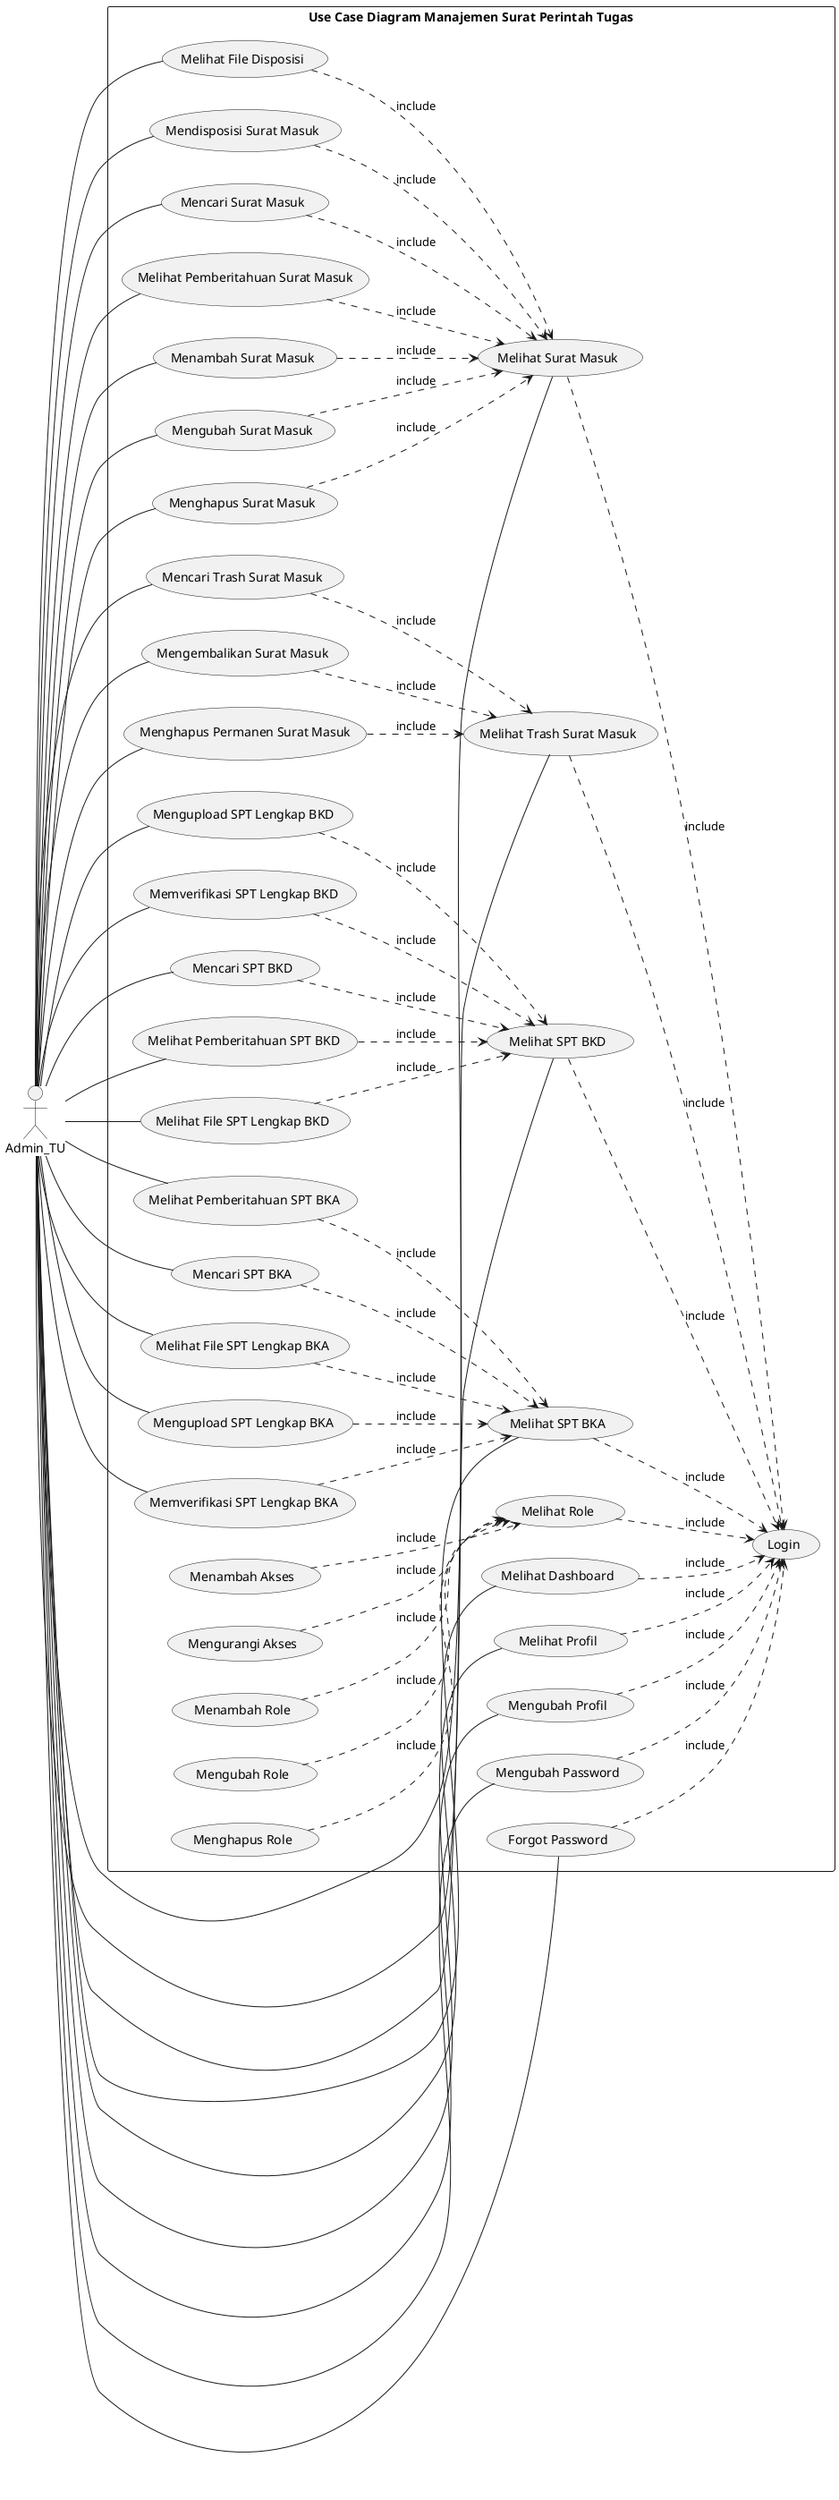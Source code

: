@startuml UsecaseMSPT
Left to Right Direction
skinParam packageStyle rectangle

actor Admin_TU

rectangle "Use Case Diagram Manajemen Surat Perintah Tugas"{

    Admin_TU -- (Melihat Dashboard)
    Admin_TU -- (Melihat Profil)
    Admin_TU -- (Mengubah Profil)
    Admin_TU-- (Mengubah Password)
    Admin_TU -- (Forgot Password)
    Admin_TU -- (Melihat Surat Masuk)
    Admin_TU -- (Menambah Surat Masuk)
    Admin_TU -- (Mengubah Surat Masuk)
    Admin_TU -- (Menghapus Surat Masuk)
    Admin_TU -- (Melihat File Disposisi)
    Admin_TU -- (Mendisposisi Surat Masuk)
    Admin_TU -- (Melihat Trash Surat Masuk)
    Admin_TU -- (Mengembalikan Surat Masuk)
    Admin_TU -- (Menghapus Permanen Surat Masuk)
    Admin_TU -- (Melihat SPT BKD)
    Admin_TU -- (Melihat File SPT Lengkap BKD)
    Admin_TU -- (Mengupload SPT Lengkap BKD)
    Admin_TU -- (Memverifikasi SPT Lengkap BKD)
    Admin_TU -- (Melihat SPT BKA)
    Admin_TU -- (Melihat File SPT Lengkap BKA)
    Admin_TU -- (Mengupload SPT Lengkap BKA)
    Admin_TU -- (Memverifikasi SPT Lengkap BKA)
    Admin_TU -- (Mencari Surat Masuk)
    Admin_TU -- (Mencari Trash Surat Masuk)
    Admin_TU -- (Mencari SPT BKD)
    Admin_TU -- (Mencari SPT BKA)
    Admin_TU -- (Melihat Pemberitahuan Surat Masuk)
    Admin_TU -- (Melihat Pemberitahuan SPT BKD)
    Admin_TU -- (Melihat Pemberitahuan SPT BKA)

    
    (Melihat Dashboard)..> (Login) : include
    (Melihat Profil)..> (Login) : include
    (Mengubah Profil)..> (Login) : include
    (Mengubah Password)..> (Login) : include
    (Forgot Password)..> (Login) : include
    (Melihat Role)..> (Login) : include
    (Menambah Role)..> (Melihat Role) : include
    (Mengubah Role)..> (Melihat Role) : include
    (Menghapus Role)..> (Melihat Role) : include
    (Menambah Akses)..> (Melihat Role) : include
    (Mengurangi Akses)..> (Melihat Role) : include

   (Melihat Surat Masuk)..> (Login) : include
   (Menambah Surat Masuk)..> (Melihat Surat Masuk) : include
   (Mengubah Surat Masuk)..> (Melihat Surat Masuk) : include
   (Menghapus Surat Masuk)..> (Melihat Surat Masuk) : include
   (Melihat File Disposisi)..> (Melihat Surat Masuk) : include
   (Mendisposisi Surat Masuk)..> (Melihat Surat Masuk) : include
   (Melihat Trash Surat Masuk)..> (Login) : include
   (Mengembalikan Surat Masuk)..> (Melihat Trash Surat Masuk) : include
   (Menghapus Permanen Surat Masuk)..> (Melihat Trash Surat Masuk) : include
   (Melihat SPT BKD)..> (Login) : include
   (Melihat File SPT Lengkap BKD)..> (Melihat SPT BKD) : include
   (Mengupload SPT Lengkap BKD)..> (Melihat SPT BKD) : include
   (Memverifikasi SPT Lengkap BKD)..> (Melihat SPT BKD) : include
   (Melihat SPT BKA)..> (Login) : include
   (Melihat File SPT Lengkap BKA)..> (Melihat SPT BKA) : include
   (Mengupload SPT Lengkap BKA)..> (Melihat SPT BKA) : include
   (Memverifikasi SPT Lengkap BKA)..> (Melihat SPT BKA) : include
   (Mencari Surat Masuk)..> (Melihat Surat Masuk) : include
   (Mencari Trash Surat Masuk)..> (Melihat Trash Surat Masuk) : include
   (Mencari SPT BKD)..> (Melihat SPT BKD) : include
   (Mencari SPT BKA)..> (Melihat SPT BKA) : include
   (Melihat Pemberitahuan Surat Masuk)..> (Melihat Surat Masuk) : include
   (Melihat Pemberitahuan SPT BKD)..> (Melihat SPT BKD) : include
   (Melihat Pemberitahuan SPT BKA)..> (Melihat SPT BKA) : include


}

@enduml